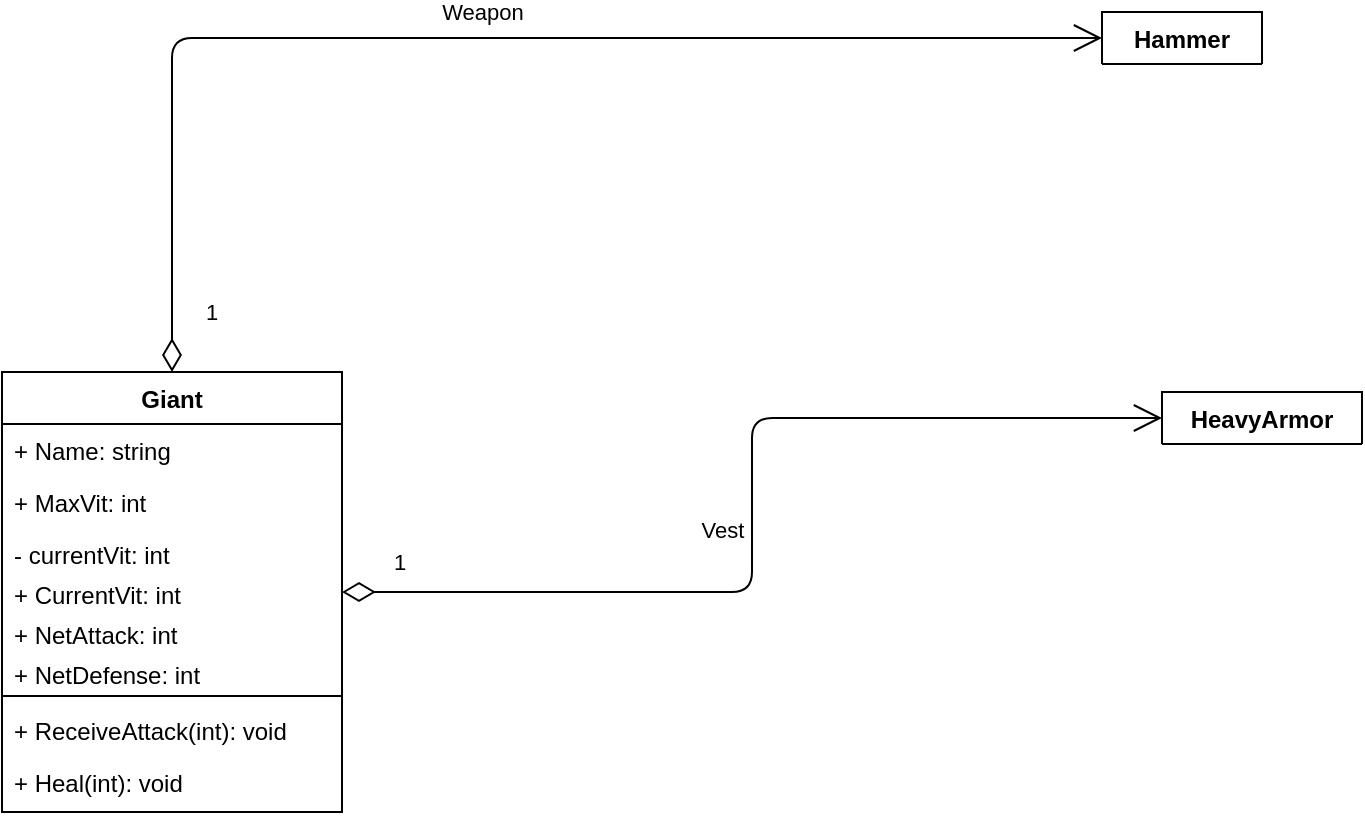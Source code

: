 <mxfile>
    <diagram id="5QDd1OOb4rN9l2xNh68B" name="Page-1">
        <mxGraphModel dx="456" dy="274" grid="1" gridSize="10" guides="1" tooltips="1" connect="1" arrows="1" fold="1" page="1" pageScale="1" pageWidth="850" pageHeight="1100" math="0" shadow="0">
            <root>
                <mxCell id="0"/>
                <mxCell id="1" parent="0"/>
                <mxCell id="18" value="Giant" style="swimlane;fontStyle=1;align=center;verticalAlign=top;childLayout=stackLayout;horizontal=1;startSize=26;horizontalStack=0;resizeParent=1;resizeParentMax=0;resizeLast=0;collapsible=1;marginBottom=0;" parent="1" vertex="1">
                    <mxGeometry x="40" y="840" width="170" height="220" as="geometry">
                        <mxRectangle x="40" y="840" width="60" height="26" as="alternateBounds"/>
                    </mxGeometry>
                </mxCell>
                <mxCell id="19" value="+ Name: string" style="text;strokeColor=none;fillColor=none;align=left;verticalAlign=top;spacingLeft=4;spacingRight=4;overflow=hidden;rotatable=0;points=[[0,0.5],[1,0.5]];portConstraint=eastwest;" parent="18" vertex="1">
                    <mxGeometry y="26" width="170" height="26" as="geometry"/>
                </mxCell>
                <mxCell id="20" value="+ MaxVit: int" style="text;strokeColor=none;fillColor=none;align=left;verticalAlign=top;spacingLeft=4;spacingRight=4;overflow=hidden;rotatable=0;points=[[0,0.5],[1,0.5]];portConstraint=eastwest;" parent="18" vertex="1">
                    <mxGeometry y="52" width="170" height="26" as="geometry"/>
                </mxCell>
                <mxCell id="39" value="- currentVit: int" style="text;strokeColor=none;fillColor=none;align=left;verticalAlign=top;spacingLeft=4;spacingRight=4;overflow=hidden;rotatable=0;points=[[0,0.5],[1,0.5]];portConstraint=eastwest;" parent="18" vertex="1">
                    <mxGeometry y="78" width="170" height="20" as="geometry"/>
                </mxCell>
                <mxCell id="40" value="+ CurrentVit: int" style="text;strokeColor=none;fillColor=none;align=left;verticalAlign=top;spacingLeft=4;spacingRight=4;overflow=hidden;rotatable=0;points=[[0,0.5],[1,0.5]];portConstraint=eastwest;" parent="18" vertex="1">
                    <mxGeometry y="98" width="170" height="20" as="geometry"/>
                </mxCell>
                <mxCell id="41" value="+ NetAttack: int" style="text;strokeColor=none;fillColor=none;align=left;verticalAlign=top;spacingLeft=4;spacingRight=4;overflow=hidden;rotatable=0;points=[[0,0.5],[1,0.5]];portConstraint=eastwest;" parent="18" vertex="1">
                    <mxGeometry y="118" width="170" height="20" as="geometry"/>
                </mxCell>
                <mxCell id="42" value="+ NetDefense: int" style="text;strokeColor=none;fillColor=none;align=left;verticalAlign=top;spacingLeft=4;spacingRight=4;overflow=hidden;rotatable=0;points=[[0,0.5],[1,0.5]];portConstraint=eastwest;" parent="18" vertex="1">
                    <mxGeometry y="138" width="170" height="20" as="geometry"/>
                </mxCell>
                <mxCell id="22" value="" style="line;strokeWidth=1;fillColor=none;align=left;verticalAlign=middle;spacingTop=-1;spacingLeft=3;spacingRight=3;rotatable=0;labelPosition=right;points=[];portConstraint=eastwest;" parent="18" vertex="1">
                    <mxGeometry y="158" width="170" height="8" as="geometry"/>
                </mxCell>
                <mxCell id="43" value="+ ReceiveAttack(int): void" style="text;strokeColor=none;fillColor=none;align=left;verticalAlign=top;spacingLeft=4;spacingRight=4;overflow=hidden;rotatable=0;points=[[0,0.5],[1,0.5]];portConstraint=eastwest;" parent="18" vertex="1">
                    <mxGeometry y="166" width="170" height="26" as="geometry"/>
                </mxCell>
                <mxCell id="44" value="+ Heal(int): void" style="text;strokeColor=none;fillColor=none;align=left;verticalAlign=top;spacingLeft=4;spacingRight=4;overflow=hidden;rotatable=0;points=[[0,0.5],[1,0.5]];portConstraint=eastwest;" vertex="1" parent="18">
                    <mxGeometry y="192" width="170" height="28" as="geometry"/>
                </mxCell>
                <mxCell id="23" value="Hammer" style="swimlane;fontStyle=1;align=center;verticalAlign=top;childLayout=stackLayout;horizontal=1;startSize=26;horizontalStack=0;resizeParent=1;resizeParentMax=0;resizeLast=0;collapsible=1;marginBottom=0;" parent="1" vertex="1" collapsed="1">
                    <mxGeometry x="590" y="660" width="80" height="26" as="geometry">
                        <mxRectangle x="590" y="660" width="160" height="34" as="alternateBounds"/>
                    </mxGeometry>
                </mxCell>
                <mxCell id="29" value="HeavyArmor" style="swimlane;fontStyle=1;align=center;verticalAlign=top;childLayout=stackLayout;horizontal=1;startSize=26;horizontalStack=0;resizeParent=1;resizeParentMax=0;resizeLast=0;collapsible=1;marginBottom=0;" parent="1" vertex="1" collapsed="1">
                    <mxGeometry x="620" y="850" width="100" height="26" as="geometry">
                        <mxRectangle x="620" y="850" width="160" height="78" as="alternateBounds"/>
                    </mxGeometry>
                </mxCell>
                <mxCell id="35" value="1" style="endArrow=open;html=1;endSize=12;startArrow=diamondThin;startSize=14;startFill=0;edgeStyle=orthogonalEdgeStyle;align=left;verticalAlign=bottom;exitX=0.5;exitY=0;exitDx=0;exitDy=0;entryX=0;entryY=0.5;entryDx=0;entryDy=0;" parent="1" source="18" target="23" edge="1">
                    <mxGeometry x="-0.932" y="-15" relative="1" as="geometry">
                        <mxPoint x="210" y="805" as="sourcePoint"/>
                        <mxPoint x="610" y="719" as="targetPoint"/>
                        <Array as="points">
                            <mxPoint x="125" y="673"/>
                        </Array>
                        <mxPoint as="offset"/>
                    </mxGeometry>
                </mxCell>
                <mxCell id="36" value="Weapon" style="edgeLabel;html=1;align=center;verticalAlign=middle;resizable=0;points=[];" parent="35" vertex="1" connectable="0">
                    <mxGeometry x="-0.049" y="-2" relative="1" as="geometry">
                        <mxPoint x="21" y="-15" as="offset"/>
                    </mxGeometry>
                </mxCell>
                <mxCell id="37" value="1" style="endArrow=open;html=1;endSize=12;startArrow=diamondThin;startSize=14;startFill=0;edgeStyle=orthogonalEdgeStyle;align=left;verticalAlign=bottom;entryX=0;entryY=0.5;entryDx=0;entryDy=0;exitX=1;exitY=0.5;exitDx=0;exitDy=0;" parent="1" source="18" target="29" edge="1">
                    <mxGeometry x="-0.905" y="6" relative="1" as="geometry">
                        <mxPoint x="310" y="980" as="sourcePoint"/>
                        <mxPoint x="600.08" y="885.998" as="targetPoint"/>
                        <mxPoint as="offset"/>
                    </mxGeometry>
                </mxCell>
                <mxCell id="38" value="Vest" style="edgeLabel;html=1;align=center;verticalAlign=middle;resizable=0;points=[];" parent="37" vertex="1" connectable="0">
                    <mxGeometry x="-0.292" relative="1" as="geometry">
                        <mxPoint x="14" y="-31" as="offset"/>
                    </mxGeometry>
                </mxCell>
            </root>
        </mxGraphModel>
    </diagram>
</mxfile>